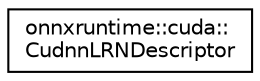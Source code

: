 digraph "Graphical Class Hierarchy"
{
  edge [fontname="Helvetica",fontsize="10",labelfontname="Helvetica",labelfontsize="10"];
  node [fontname="Helvetica",fontsize="10",shape=record];
  rankdir="LR";
  Node0 [label="onnxruntime::cuda::\lCudnnLRNDescriptor",height=0.2,width=0.4,color="black", fillcolor="white", style="filled",URL="$classonnxruntime_1_1cuda_1_1CudnnLRNDescriptor.html"];
}
